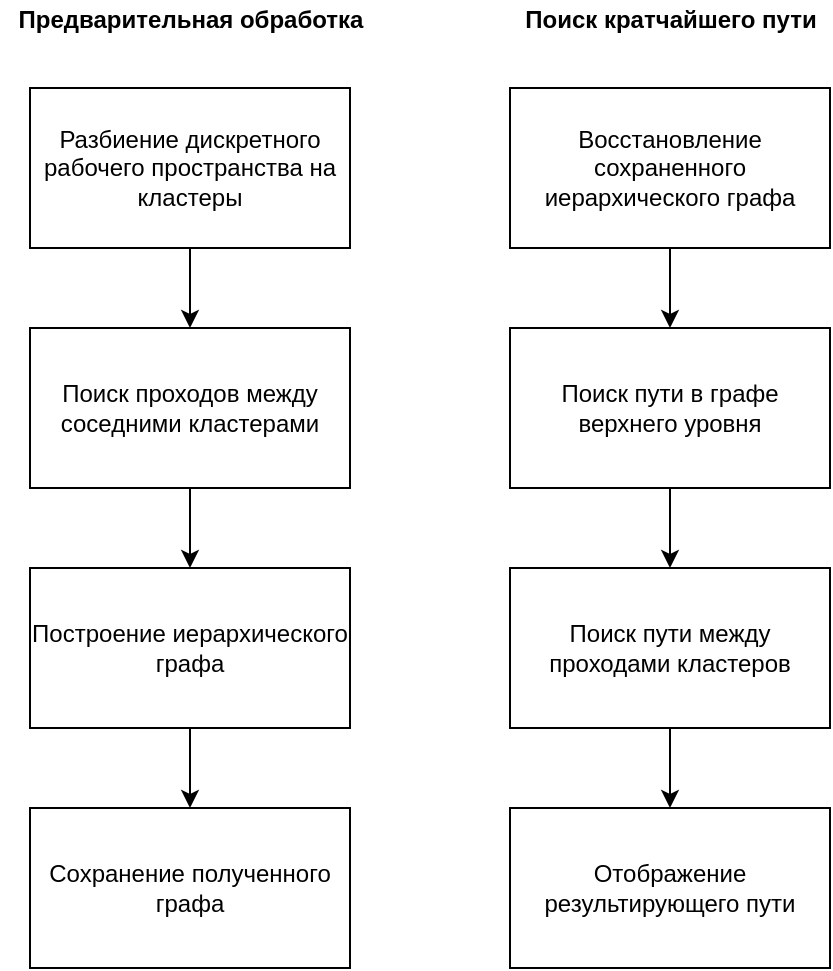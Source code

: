 <mxfile version="13.0.9" type="device"><diagram id="vsY7I9OjhE62HE-fiPHk" name="Page-1"><mxGraphModel dx="1422" dy="791" grid="1" gridSize="10" guides="1" tooltips="1" connect="1" arrows="1" fold="1" page="1" pageScale="1" pageWidth="827" pageHeight="1169" math="0" shadow="0"><root><mxCell id="0"/><mxCell id="1" parent="0"/><mxCell id="qW-umd0nwoS_A1dh2OWy-3" value="" style="edgeStyle=orthogonalEdgeStyle;rounded=0;orthogonalLoop=1;jettySize=auto;html=1;" edge="1" parent="1" source="qW-umd0nwoS_A1dh2OWy-1" target="qW-umd0nwoS_A1dh2OWy-2"><mxGeometry relative="1" as="geometry"/></mxCell><mxCell id="qW-umd0nwoS_A1dh2OWy-1" value="Разбиение дискретного рабочего пространства на кластеры" style="rounded=0;whiteSpace=wrap;html=1;" vertex="1" parent="1"><mxGeometry x="195" y="120" width="160" height="80" as="geometry"/></mxCell><mxCell id="qW-umd0nwoS_A1dh2OWy-5" value="" style="edgeStyle=orthogonalEdgeStyle;rounded=0;orthogonalLoop=1;jettySize=auto;html=1;" edge="1" parent="1" source="qW-umd0nwoS_A1dh2OWy-2" target="qW-umd0nwoS_A1dh2OWy-4"><mxGeometry relative="1" as="geometry"/></mxCell><mxCell id="qW-umd0nwoS_A1dh2OWy-2" value="&lt;div&gt;Поиск проходов между соседними кластерами&lt;/div&gt;" style="rounded=0;whiteSpace=wrap;html=1;" vertex="1" parent="1"><mxGeometry x="195" y="240" width="160" height="80" as="geometry"/></mxCell><mxCell id="qW-umd0nwoS_A1dh2OWy-7" value="" style="edgeStyle=orthogonalEdgeStyle;rounded=0;orthogonalLoop=1;jettySize=auto;html=1;" edge="1" parent="1" source="qW-umd0nwoS_A1dh2OWy-4" target="qW-umd0nwoS_A1dh2OWy-6"><mxGeometry relative="1" as="geometry"/></mxCell><mxCell id="qW-umd0nwoS_A1dh2OWy-4" value="&lt;div&gt;Построение иерархического графа&lt;/div&gt;" style="rounded=0;whiteSpace=wrap;html=1;" vertex="1" parent="1"><mxGeometry x="195" y="360" width="160" height="80" as="geometry"/></mxCell><mxCell id="qW-umd0nwoS_A1dh2OWy-6" value="&lt;div&gt;Сохранение полученного графа&lt;/div&gt;" style="rounded=0;whiteSpace=wrap;html=1;" vertex="1" parent="1"><mxGeometry x="195" y="480" width="160" height="80" as="geometry"/></mxCell><mxCell id="qW-umd0nwoS_A1dh2OWy-8" value="&lt;b&gt;Предварительная обработка&lt;br&gt;&lt;/b&gt;" style="text;html=1;align=center;verticalAlign=middle;resizable=0;points=[];autosize=1;" vertex="1" parent="1"><mxGeometry x="180" y="76" width="190" height="20" as="geometry"/></mxCell><mxCell id="qW-umd0nwoS_A1dh2OWy-11" value="" style="edgeStyle=orthogonalEdgeStyle;rounded=0;orthogonalLoop=1;jettySize=auto;html=1;" edge="1" parent="1" source="qW-umd0nwoS_A1dh2OWy-9" target="qW-umd0nwoS_A1dh2OWy-10"><mxGeometry relative="1" as="geometry"/></mxCell><mxCell id="qW-umd0nwoS_A1dh2OWy-9" value="Поиск пути в графе верхнего уровня" style="rounded=0;whiteSpace=wrap;html=1;" vertex="1" parent="1"><mxGeometry x="435" y="240" width="160" height="80" as="geometry"/></mxCell><mxCell id="qW-umd0nwoS_A1dh2OWy-14" style="edgeStyle=orthogonalEdgeStyle;rounded=0;orthogonalLoop=1;jettySize=auto;html=1;" edge="1" parent="1" source="qW-umd0nwoS_A1dh2OWy-10" target="qW-umd0nwoS_A1dh2OWy-15"><mxGeometry relative="1" as="geometry"><mxPoint x="515" y="480" as="targetPoint"/></mxGeometry></mxCell><mxCell id="qW-umd0nwoS_A1dh2OWy-10" value="Поиск пути между проходами кластеров" style="rounded=0;whiteSpace=wrap;html=1;" vertex="1" parent="1"><mxGeometry x="435" y="360" width="160" height="80" as="geometry"/></mxCell><mxCell id="qW-umd0nwoS_A1dh2OWy-13" style="edgeStyle=orthogonalEdgeStyle;rounded=0;orthogonalLoop=1;jettySize=auto;html=1;" edge="1" parent="1" source="qW-umd0nwoS_A1dh2OWy-12" target="qW-umd0nwoS_A1dh2OWy-9"><mxGeometry relative="1" as="geometry"/></mxCell><mxCell id="qW-umd0nwoS_A1dh2OWy-12" value="&lt;div&gt;Восстановление сохраненного иерархического графа&lt;/div&gt;" style="rounded=0;whiteSpace=wrap;html=1;" vertex="1" parent="1"><mxGeometry x="435" y="120" width="160" height="80" as="geometry"/></mxCell><mxCell id="qW-umd0nwoS_A1dh2OWy-15" value="Отображение результирующего пути" style="rounded=0;whiteSpace=wrap;html=1;" vertex="1" parent="1"><mxGeometry x="435" y="480" width="160" height="80" as="geometry"/></mxCell><mxCell id="qW-umd0nwoS_A1dh2OWy-16" value="Поиск кратчайшего пути" style="text;html=1;align=center;verticalAlign=middle;resizable=0;points=[];autosize=1;fontStyle=1" vertex="1" parent="1"><mxGeometry x="435" y="76" width="160" height="20" as="geometry"/></mxCell></root></mxGraphModel></diagram></mxfile>